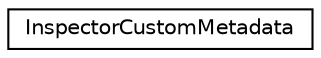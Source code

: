 digraph "Graphical Class Hierarchy"
{
 // LATEX_PDF_SIZE
  edge [fontname="Helvetica",fontsize="10",labelfontname="Helvetica",labelfontsize="10"];
  node [fontname="Helvetica",fontsize="10",shape=record];
  rankdir="LR";
  Node0 [label="InspectorCustomMetadata",height=0.2,width=0.4,color="black", fillcolor="white", style="filled",URL="$struct_inspector_custom_metadata.html",tooltip=" "];
}
